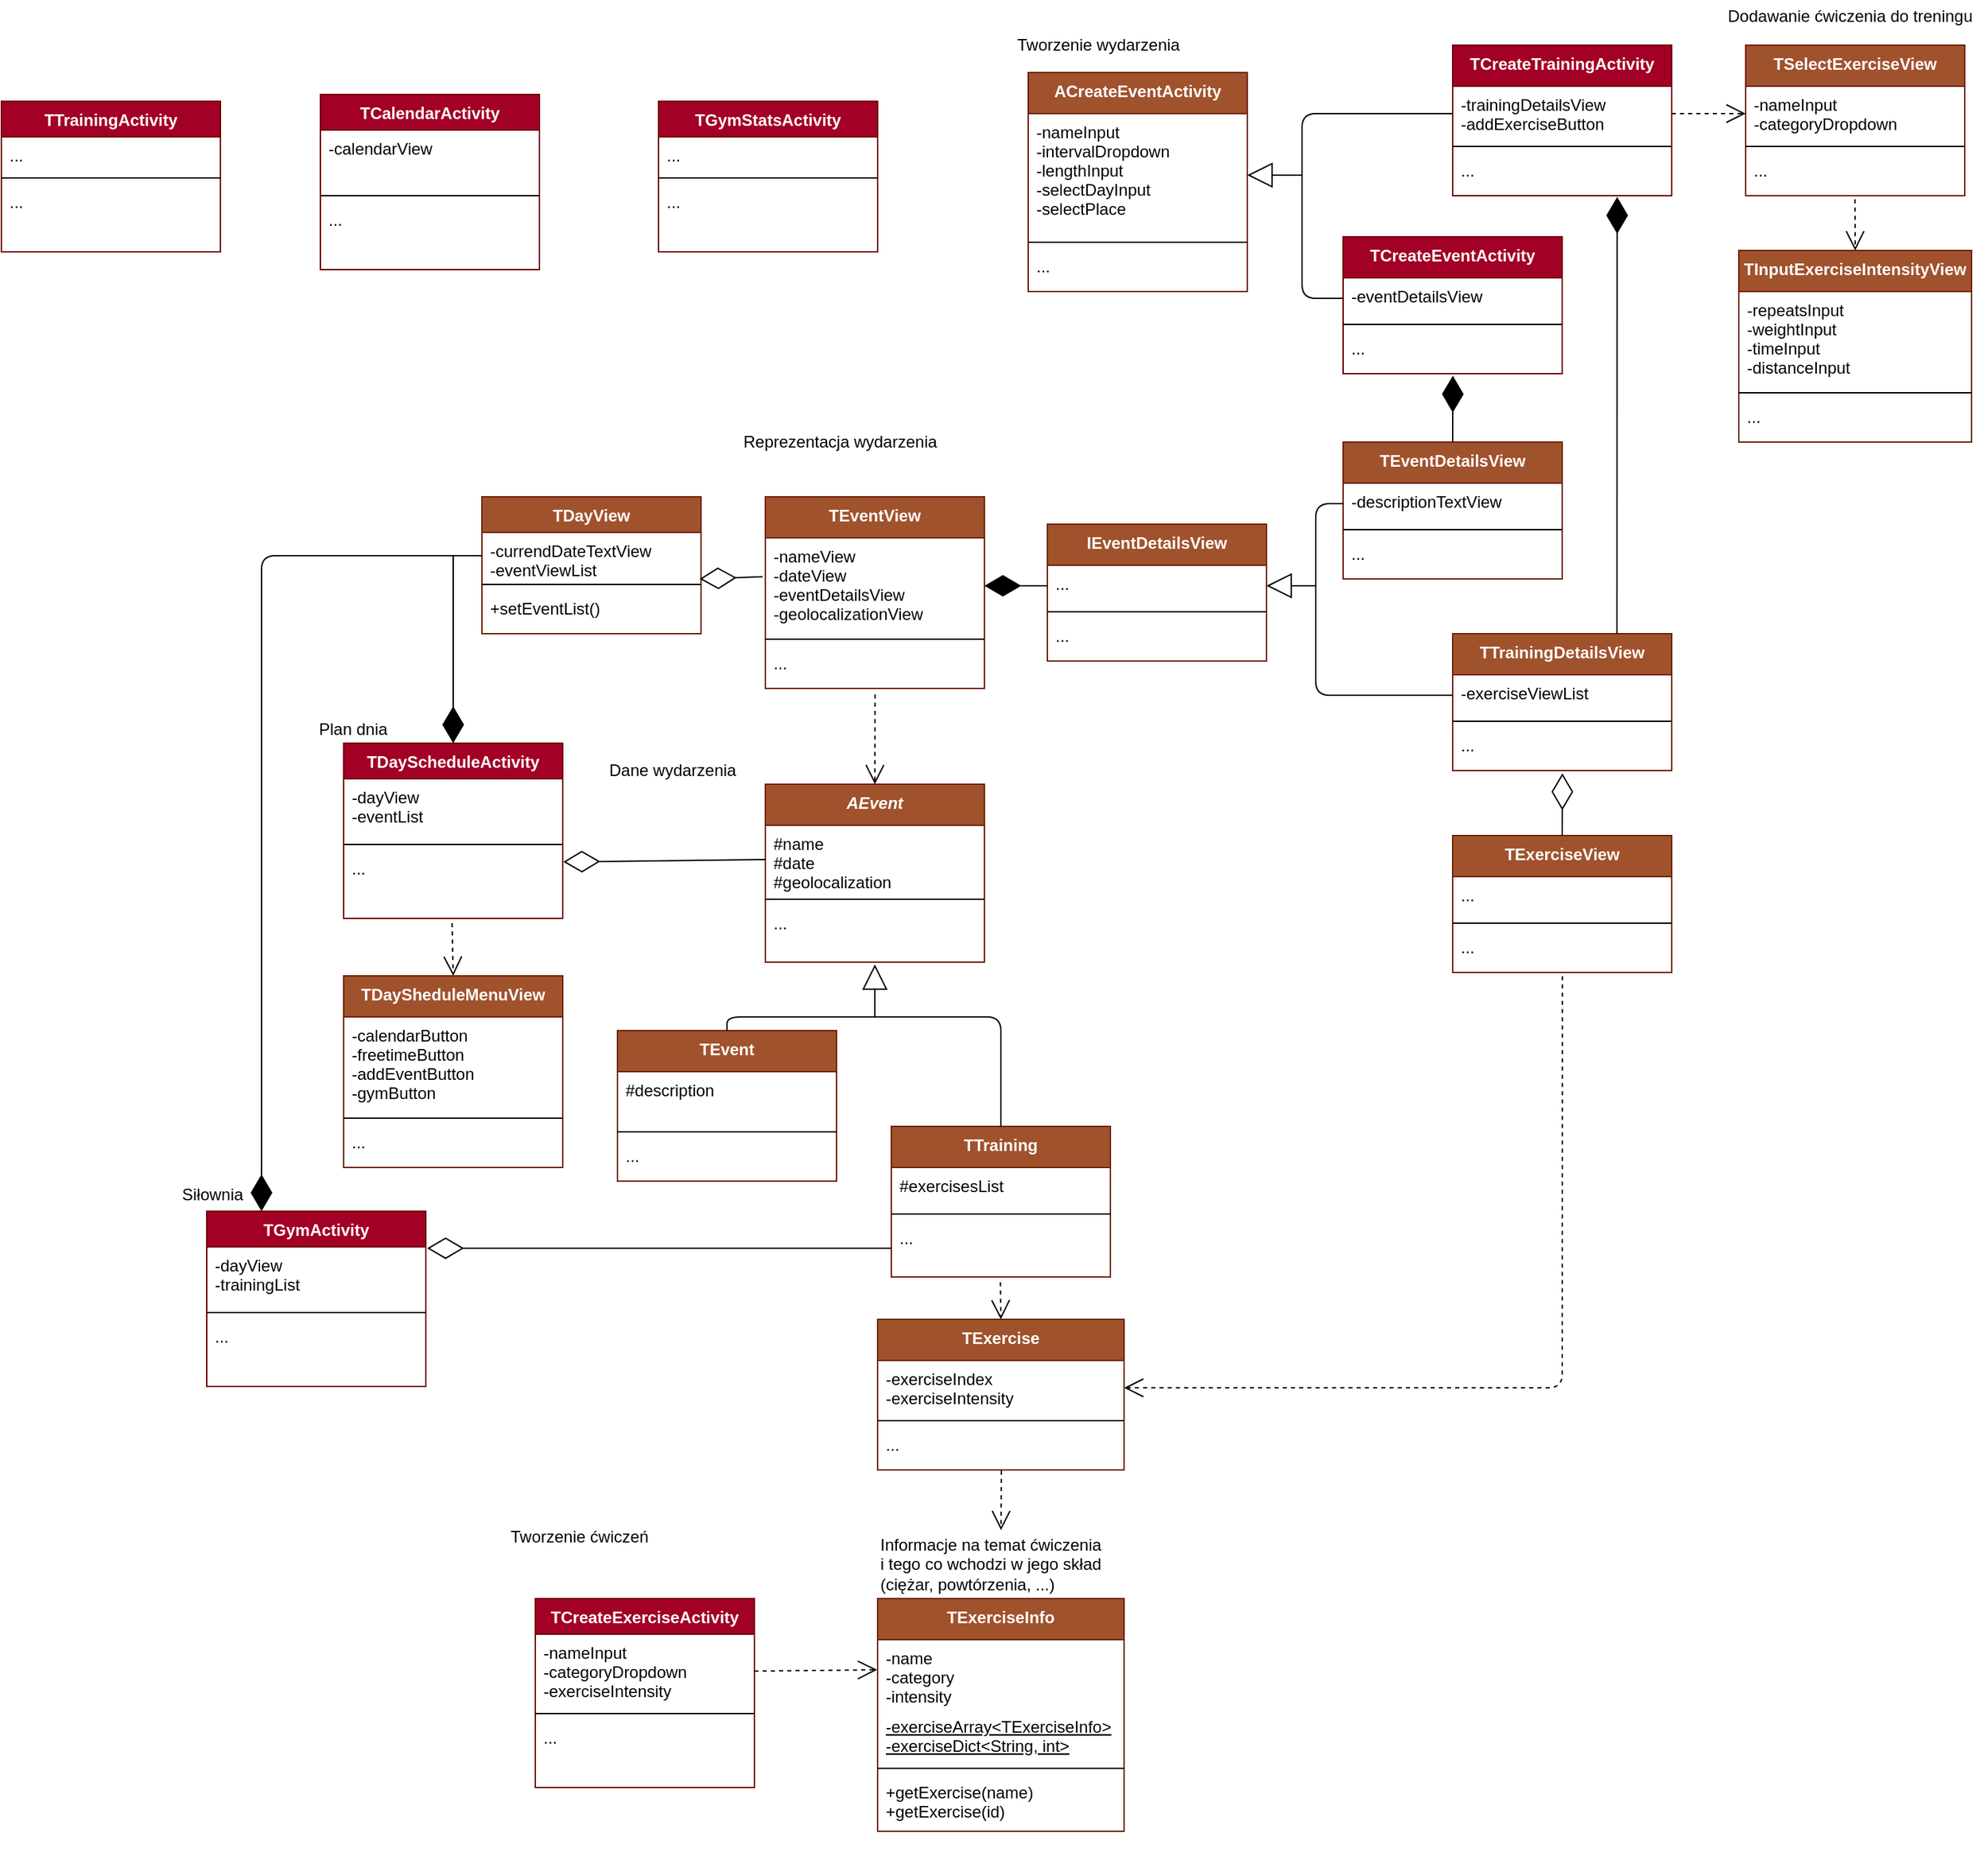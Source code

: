<mxfile version="14.1.9" type="device"><diagram id="LLpJ9ktsaeu91Qfl18VX" name="Diagram Klas"><mxGraphModel dx="2497" dy="1616" grid="1" gridSize="10" guides="1" tooltips="1" connect="1" arrows="1" fold="1" page="1" pageScale="1" pageWidth="827" pageHeight="1169" math="0" shadow="0"><root><mxCell id="0"/><mxCell id="1" parent="0"/><mxCell id="FPjlKvTyWds1_Dnwkd7N-1" value="" style="rounded=0;whiteSpace=wrap;html=1;strokeColor=none;" vertex="1" parent="1"><mxGeometry x="1260" y="1470" width="480" height="245" as="geometry"/></mxCell><mxCell id="FPjlKvTyWds1_Dnwkd7N-2" value="" style="rounded=0;whiteSpace=wrap;html=1;strokeColor=none;" vertex="1" parent="1"><mxGeometry x="1120" y="880" width="190" height="330" as="geometry"/></mxCell><mxCell id="FPjlKvTyWds1_Dnwkd7N-3" value="" style="rounded=0;whiteSpace=wrap;html=1;strokeColor=none;" vertex="1" parent="1"><mxGeometry x="1020" y="1220" width="200" height="160" as="geometry"/></mxCell><mxCell id="FPjlKvTyWds1_Dnwkd7N-4" value="" style="rounded=0;whiteSpace=wrap;html=1;strokeColor=none;" vertex="1" parent="1"><mxGeometry x="1630" y="380" width="490" height="270" as="geometry"/></mxCell><mxCell id="FPjlKvTyWds1_Dnwkd7N-5" value="" style="rounded=0;whiteSpace=wrap;html=1;strokeColor=none;" vertex="1" parent="1"><mxGeometry x="2150" y="357.5" width="190" height="332.5" as="geometry"/></mxCell><mxCell id="FPjlKvTyWds1_Dnwkd7N-6" value="" style="rounded=0;whiteSpace=wrap;html=1;strokeColor=none;" vertex="1" parent="1"><mxGeometry x="1430" y="670" width="690" height="220" as="geometry"/></mxCell><mxCell id="FPjlKvTyWds1_Dnwkd7N-7" value="" style="rounded=0;whiteSpace=wrap;html=1;strokeColor=none;" vertex="1" parent="1"><mxGeometry x="1770" y="890" width="350" height="190" as="geometry"/></mxCell><mxCell id="FPjlKvTyWds1_Dnwkd7N-8" value="" style="rounded=0;whiteSpace=wrap;html=1;strokeColor=none;" vertex="1" parent="1"><mxGeometry x="1330" y="910" width="420" height="530" as="geometry"/></mxCell><mxCell id="FPjlKvTyWds1_Dnwkd7N-9" value="TGymStatsActivity" style="swimlane;fontStyle=1;align=center;verticalAlign=top;childLayout=stackLayout;horizontal=1;startSize=26;horizontalStack=0;resizeParent=1;resizeParentMax=0;resizeLast=0;collapsible=1;marginBottom=0;fillColor=#a20025;strokeColor=#6F0000;fontColor=#ffffff;" vertex="1" parent="1"><mxGeometry x="1370" y="431" width="160" height="110" as="geometry"/></mxCell><mxCell id="FPjlKvTyWds1_Dnwkd7N-10" value="..." style="text;strokeColor=none;fillColor=none;align=left;verticalAlign=top;spacingLeft=4;spacingRight=4;overflow=hidden;rotatable=0;points=[[0,0.5],[1,0.5]];portConstraint=eastwest;" vertex="1" parent="FPjlKvTyWds1_Dnwkd7N-9"><mxGeometry y="26" width="160" height="26" as="geometry"/></mxCell><mxCell id="FPjlKvTyWds1_Dnwkd7N-11" value="" style="line;strokeWidth=1;fillColor=none;align=left;verticalAlign=middle;spacingTop=-1;spacingLeft=3;spacingRight=3;rotatable=0;labelPosition=right;points=[];portConstraint=eastwest;" vertex="1" parent="FPjlKvTyWds1_Dnwkd7N-9"><mxGeometry y="52" width="160" height="8" as="geometry"/></mxCell><mxCell id="FPjlKvTyWds1_Dnwkd7N-12" value="..." style="text;strokeColor=none;fillColor=none;align=left;verticalAlign=top;spacingLeft=4;spacingRight=4;overflow=hidden;rotatable=0;points=[[0,0.5],[1,0.5]];portConstraint=eastwest;" vertex="1" parent="FPjlKvTyWds1_Dnwkd7N-9"><mxGeometry y="60" width="160" height="50" as="geometry"/></mxCell><mxCell id="FPjlKvTyWds1_Dnwkd7N-13" value="TCreateExerciseActivity" style="swimlane;fontStyle=1;align=center;verticalAlign=top;childLayout=stackLayout;horizontal=1;startSize=26;horizontalStack=0;resizeParent=1;resizeParentMax=0;resizeLast=0;collapsible=1;marginBottom=0;fillColor=#a20025;strokeColor=#6F0000;fontColor=#ffffff;" vertex="1" parent="1"><mxGeometry x="1280" y="1525" width="160" height="138" as="geometry"/></mxCell><mxCell id="FPjlKvTyWds1_Dnwkd7N-14" value="-nameInput&#10;-categoryDropdown&#10;-exerciseIntensity" style="text;strokeColor=none;fillColor=none;align=left;verticalAlign=top;spacingLeft=4;spacingRight=4;overflow=hidden;rotatable=0;points=[[0,0.5],[1,0.5]];portConstraint=eastwest;" vertex="1" parent="FPjlKvTyWds1_Dnwkd7N-13"><mxGeometry y="26" width="160" height="54" as="geometry"/></mxCell><mxCell id="FPjlKvTyWds1_Dnwkd7N-15" value="" style="line;strokeWidth=1;fillColor=none;align=left;verticalAlign=middle;spacingTop=-1;spacingLeft=3;spacingRight=3;rotatable=0;labelPosition=right;points=[];portConstraint=eastwest;" vertex="1" parent="FPjlKvTyWds1_Dnwkd7N-13"><mxGeometry y="80" width="160" height="8" as="geometry"/></mxCell><mxCell id="FPjlKvTyWds1_Dnwkd7N-16" value="..." style="text;strokeColor=none;fillColor=none;align=left;verticalAlign=top;spacingLeft=4;spacingRight=4;overflow=hidden;rotatable=0;points=[[0,0.5],[1,0.5]];portConstraint=eastwest;" vertex="1" parent="FPjlKvTyWds1_Dnwkd7N-13"><mxGeometry y="88" width="160" height="50" as="geometry"/></mxCell><mxCell id="FPjlKvTyWds1_Dnwkd7N-17" value="TCreateEventActivity" style="swimlane;fontStyle=1;align=center;verticalAlign=top;childLayout=stackLayout;horizontal=1;startSize=30;horizontalStack=0;resizeParent=1;resizeParentMax=0;resizeLast=0;collapsible=1;marginBottom=0;fillColor=#a20025;strokeColor=#6F0000;fontColor=#ffffff;" vertex="1" parent="1"><mxGeometry x="1870" y="530" width="160" height="100" as="geometry"/></mxCell><mxCell id="FPjlKvTyWds1_Dnwkd7N-18" value="-eventDetailsView" style="text;strokeColor=none;fillColor=none;align=left;verticalAlign=top;spacingLeft=4;spacingRight=4;overflow=hidden;rotatable=0;points=[[0,0.5],[1,0.5]];portConstraint=eastwest;" vertex="1" parent="FPjlKvTyWds1_Dnwkd7N-17"><mxGeometry y="30" width="160" height="30" as="geometry"/></mxCell><mxCell id="FPjlKvTyWds1_Dnwkd7N-19" value="" style="line;strokeWidth=1;fillColor=none;align=left;verticalAlign=middle;spacingTop=-1;spacingLeft=3;spacingRight=3;rotatable=0;labelPosition=right;points=[];portConstraint=eastwest;" vertex="1" parent="FPjlKvTyWds1_Dnwkd7N-17"><mxGeometry y="60" width="160" height="8" as="geometry"/></mxCell><mxCell id="FPjlKvTyWds1_Dnwkd7N-20" value="..." style="text;strokeColor=none;fillColor=none;align=left;verticalAlign=top;spacingLeft=4;spacingRight=4;overflow=hidden;rotatable=0;points=[[0,0.5],[1,0.5]];portConstraint=eastwest;" vertex="1" parent="FPjlKvTyWds1_Dnwkd7N-17"><mxGeometry y="68" width="160" height="32" as="geometry"/></mxCell><mxCell id="FPjlKvTyWds1_Dnwkd7N-21" value="TSelectExerciseView" style="swimlane;fontStyle=1;align=center;verticalAlign=top;childLayout=stackLayout;horizontal=1;startSize=30;horizontalStack=0;resizeParent=1;resizeParentMax=0;resizeLast=0;collapsible=1;marginBottom=0;fillColor=#a0522d;strokeColor=#6D1F00;fontColor=#ffffff;" vertex="1" parent="1"><mxGeometry x="2164" y="390" width="160" height="110" as="geometry"/></mxCell><mxCell id="FPjlKvTyWds1_Dnwkd7N-22" value="-nameInput&#10;-categoryDropdown" style="text;strokeColor=none;fillColor=none;align=left;verticalAlign=top;spacingLeft=4;spacingRight=4;overflow=hidden;rotatable=0;points=[[0,0.5],[1,0.5]];portConstraint=eastwest;" vertex="1" parent="FPjlKvTyWds1_Dnwkd7N-21"><mxGeometry y="30" width="160" height="40" as="geometry"/></mxCell><mxCell id="FPjlKvTyWds1_Dnwkd7N-23" value="" style="line;strokeWidth=1;fillColor=none;align=left;verticalAlign=middle;spacingTop=-1;spacingLeft=3;spacingRight=3;rotatable=0;labelPosition=right;points=[];portConstraint=eastwest;" vertex="1" parent="FPjlKvTyWds1_Dnwkd7N-21"><mxGeometry y="70" width="160" height="8" as="geometry"/></mxCell><mxCell id="FPjlKvTyWds1_Dnwkd7N-24" value="..." style="text;strokeColor=none;fillColor=none;align=left;verticalAlign=top;spacingLeft=4;spacingRight=4;overflow=hidden;rotatable=0;points=[[0,0.5],[1,0.5]];portConstraint=eastwest;" vertex="1" parent="FPjlKvTyWds1_Dnwkd7N-21"><mxGeometry y="78" width="160" height="32" as="geometry"/></mxCell><mxCell id="FPjlKvTyWds1_Dnwkd7N-25" value="TInputExerciseIntensityView" style="swimlane;fontStyle=1;align=center;verticalAlign=top;childLayout=stackLayout;horizontal=1;startSize=30;horizontalStack=0;resizeParent=1;resizeParentMax=0;resizeLast=0;collapsible=1;marginBottom=0;fillColor=#a0522d;strokeColor=#6D1F00;fontColor=#ffffff;" vertex="1" parent="1"><mxGeometry x="2159" y="540" width="170" height="140" as="geometry"/></mxCell><mxCell id="FPjlKvTyWds1_Dnwkd7N-26" value="-repeatsInput&#10;-weightInput&#10;-timeInput&#10;-distanceInput" style="text;strokeColor=none;fillColor=none;align=left;verticalAlign=top;spacingLeft=4;spacingRight=4;overflow=hidden;rotatable=0;points=[[0,0.5],[1,0.5]];portConstraint=eastwest;" vertex="1" parent="FPjlKvTyWds1_Dnwkd7N-25"><mxGeometry y="30" width="170" height="70" as="geometry"/></mxCell><mxCell id="FPjlKvTyWds1_Dnwkd7N-27" value="" style="line;strokeWidth=1;fillColor=none;align=left;verticalAlign=middle;spacingTop=-1;spacingLeft=3;spacingRight=3;rotatable=0;labelPosition=right;points=[];portConstraint=eastwest;" vertex="1" parent="FPjlKvTyWds1_Dnwkd7N-25"><mxGeometry y="100" width="170" height="8" as="geometry"/></mxCell><mxCell id="FPjlKvTyWds1_Dnwkd7N-28" value="..." style="text;strokeColor=none;fillColor=none;align=left;verticalAlign=top;spacingLeft=4;spacingRight=4;overflow=hidden;rotatable=0;points=[[0,0.5],[1,0.5]];portConstraint=eastwest;" vertex="1" parent="FPjlKvTyWds1_Dnwkd7N-25"><mxGeometry y="108" width="170" height="32" as="geometry"/></mxCell><mxCell id="FPjlKvTyWds1_Dnwkd7N-29" value="" style="endArrow=open;endSize=12;dashed=1;html=1;fontColor=#FA9F16;exitX=0.499;exitY=1.083;exitDx=0;exitDy=0;entryX=0.5;entryY=0;entryDx=0;entryDy=0;exitPerimeter=0;" edge="1" parent="1" source="FPjlKvTyWds1_Dnwkd7N-24" target="FPjlKvTyWds1_Dnwkd7N-25"><mxGeometry x="0.333" y="-50" width="160" relative="1" as="geometry"><mxPoint x="2518" y="525" as="sourcePoint"/><mxPoint x="2578" y="525" as="targetPoint"/><mxPoint as="offset"/></mxGeometry></mxCell><mxCell id="FPjlKvTyWds1_Dnwkd7N-30" value="AEvent" style="swimlane;fontStyle=3;align=center;verticalAlign=top;childLayout=stackLayout;horizontal=1;startSize=30;horizontalStack=0;resizeParent=1;resizeParentMax=0;resizeLast=0;collapsible=1;marginBottom=0;fillColor=#a0522d;strokeColor=#6D1F00;fontColor=#ffffff;" vertex="1" parent="1"><mxGeometry x="1448" y="930" width="160" height="130" as="geometry"/></mxCell><mxCell id="FPjlKvTyWds1_Dnwkd7N-31" value="#name&#10;#date&#10;#geolocalization" style="text;strokeColor=none;fillColor=none;align=left;verticalAlign=top;spacingLeft=4;spacingRight=4;overflow=hidden;rotatable=0;points=[[0,0.5],[1,0.5]];portConstraint=eastwest;" vertex="1" parent="FPjlKvTyWds1_Dnwkd7N-30"><mxGeometry y="30" width="160" height="50" as="geometry"/></mxCell><mxCell id="FPjlKvTyWds1_Dnwkd7N-32" value="" style="line;strokeWidth=1;fillColor=none;align=left;verticalAlign=middle;spacingTop=-1;spacingLeft=3;spacingRight=3;rotatable=0;labelPosition=right;points=[];portConstraint=eastwest;" vertex="1" parent="FPjlKvTyWds1_Dnwkd7N-30"><mxGeometry y="80" width="160" height="8" as="geometry"/></mxCell><mxCell id="FPjlKvTyWds1_Dnwkd7N-33" value="..." style="text;strokeColor=none;fillColor=none;align=left;verticalAlign=top;spacingLeft=4;spacingRight=4;overflow=hidden;rotatable=0;points=[[0,0.5],[1,0.5]];portConstraint=eastwest;" vertex="1" parent="FPjlKvTyWds1_Dnwkd7N-30"><mxGeometry y="88" width="160" height="42" as="geometry"/></mxCell><mxCell id="FPjlKvTyWds1_Dnwkd7N-34" value="TEvent" style="swimlane;fontStyle=1;align=center;verticalAlign=top;childLayout=stackLayout;horizontal=1;startSize=30;horizontalStack=0;resizeParent=1;resizeParentMax=0;resizeLast=0;collapsible=1;marginBottom=0;fillColor=#a0522d;strokeColor=#6D1F00;fontColor=#ffffff;" vertex="1" parent="1"><mxGeometry x="1340" y="1110" width="160" height="110" as="geometry"/></mxCell><mxCell id="FPjlKvTyWds1_Dnwkd7N-35" value="#description" style="text;strokeColor=none;fillColor=none;align=left;verticalAlign=top;spacingLeft=4;spacingRight=4;overflow=hidden;rotatable=0;points=[[0,0.5],[1,0.5]];portConstraint=eastwest;" vertex="1" parent="FPjlKvTyWds1_Dnwkd7N-34"><mxGeometry y="30" width="160" height="40" as="geometry"/></mxCell><mxCell id="FPjlKvTyWds1_Dnwkd7N-36" value="" style="line;strokeWidth=1;fillColor=none;align=left;verticalAlign=middle;spacingTop=-1;spacingLeft=3;spacingRight=3;rotatable=0;labelPosition=right;points=[];portConstraint=eastwest;" vertex="1" parent="FPjlKvTyWds1_Dnwkd7N-34"><mxGeometry y="70" width="160" height="8" as="geometry"/></mxCell><mxCell id="FPjlKvTyWds1_Dnwkd7N-37" value="..." style="text;strokeColor=none;fillColor=none;align=left;verticalAlign=top;spacingLeft=4;spacingRight=4;overflow=hidden;rotatable=0;points=[[0,0.5],[1,0.5]];portConstraint=eastwest;" vertex="1" parent="FPjlKvTyWds1_Dnwkd7N-34"><mxGeometry y="78" width="160" height="32" as="geometry"/></mxCell><mxCell id="FPjlKvTyWds1_Dnwkd7N-38" value="TTraining" style="swimlane;fontStyle=1;align=center;verticalAlign=top;childLayout=stackLayout;horizontal=1;startSize=30;horizontalStack=0;resizeParent=1;resizeParentMax=0;resizeLast=0;collapsible=1;marginBottom=0;fillColor=#a0522d;strokeColor=#6D1F00;fontColor=#ffffff;" vertex="1" parent="1"><mxGeometry x="1540" y="1180" width="160" height="110" as="geometry"/></mxCell><mxCell id="FPjlKvTyWds1_Dnwkd7N-39" value="#exercisesList" style="text;strokeColor=none;fillColor=none;align=left;verticalAlign=top;spacingLeft=4;spacingRight=4;overflow=hidden;rotatable=0;points=[[0,0.5],[1,0.5]];portConstraint=eastwest;" vertex="1" parent="FPjlKvTyWds1_Dnwkd7N-38"><mxGeometry y="30" width="160" height="30" as="geometry"/></mxCell><mxCell id="FPjlKvTyWds1_Dnwkd7N-40" value="" style="line;strokeWidth=1;fillColor=none;align=left;verticalAlign=middle;spacingTop=-1;spacingLeft=3;spacingRight=3;rotatable=0;labelPosition=right;points=[];portConstraint=eastwest;" vertex="1" parent="FPjlKvTyWds1_Dnwkd7N-38"><mxGeometry y="60" width="160" height="8" as="geometry"/></mxCell><mxCell id="FPjlKvTyWds1_Dnwkd7N-41" value="..." style="text;strokeColor=none;fillColor=none;align=left;verticalAlign=top;spacingLeft=4;spacingRight=4;overflow=hidden;rotatable=0;points=[[0,0.5],[1,0.5]];portConstraint=eastwest;" vertex="1" parent="FPjlKvTyWds1_Dnwkd7N-38"><mxGeometry y="68" width="160" height="42" as="geometry"/></mxCell><mxCell id="FPjlKvTyWds1_Dnwkd7N-42" value="TEventView" style="swimlane;fontStyle=1;align=center;verticalAlign=top;childLayout=stackLayout;horizontal=1;startSize=30;horizontalStack=0;resizeParent=1;resizeParentMax=0;resizeLast=0;collapsible=1;marginBottom=0;fillColor=#a0522d;strokeColor=#6D1F00;fontColor=#ffffff;" vertex="1" parent="1"><mxGeometry x="1448" y="720" width="160" height="140" as="geometry"/></mxCell><mxCell id="FPjlKvTyWds1_Dnwkd7N-43" value="-nameView&#10;-dateView&#10;-eventDetailsView&#10;-geolocalizationView&#10;" style="text;strokeColor=none;fillColor=none;align=left;verticalAlign=top;spacingLeft=4;spacingRight=4;overflow=hidden;rotatable=0;points=[[0,0.5],[1,0.5]];portConstraint=eastwest;" vertex="1" parent="FPjlKvTyWds1_Dnwkd7N-42"><mxGeometry y="30" width="160" height="70" as="geometry"/></mxCell><mxCell id="FPjlKvTyWds1_Dnwkd7N-44" value="" style="line;strokeWidth=1;fillColor=none;align=left;verticalAlign=middle;spacingTop=-1;spacingLeft=3;spacingRight=3;rotatable=0;labelPosition=right;points=[];portConstraint=eastwest;" vertex="1" parent="FPjlKvTyWds1_Dnwkd7N-42"><mxGeometry y="100" width="160" height="8" as="geometry"/></mxCell><mxCell id="FPjlKvTyWds1_Dnwkd7N-45" value="..." style="text;strokeColor=none;fillColor=none;align=left;verticalAlign=top;spacingLeft=4;spacingRight=4;overflow=hidden;rotatable=0;points=[[0,0.5],[1,0.5]];portConstraint=eastwest;" vertex="1" parent="FPjlKvTyWds1_Dnwkd7N-42"><mxGeometry y="108" width="160" height="32" as="geometry"/></mxCell><mxCell id="FPjlKvTyWds1_Dnwkd7N-46" value="IEventDetailsView" style="swimlane;fontStyle=1;align=center;verticalAlign=top;childLayout=stackLayout;horizontal=1;startSize=30;horizontalStack=0;resizeParent=1;resizeParentMax=0;resizeLast=0;collapsible=1;marginBottom=0;fillColor=#a0522d;strokeColor=#6D1F00;fontColor=#ffffff;" vertex="1" parent="1"><mxGeometry x="1654" y="740" width="160" height="100" as="geometry"/></mxCell><mxCell id="FPjlKvTyWds1_Dnwkd7N-47" value="..." style="text;strokeColor=none;fillColor=none;align=left;verticalAlign=top;spacingLeft=4;spacingRight=4;overflow=hidden;rotatable=0;points=[[0,0.5],[1,0.5]];portConstraint=eastwest;" vertex="1" parent="FPjlKvTyWds1_Dnwkd7N-46"><mxGeometry y="30" width="160" height="30" as="geometry"/></mxCell><mxCell id="FPjlKvTyWds1_Dnwkd7N-48" value="" style="line;strokeWidth=1;fillColor=none;align=left;verticalAlign=middle;spacingTop=-1;spacingLeft=3;spacingRight=3;rotatable=0;labelPosition=right;points=[];portConstraint=eastwest;" vertex="1" parent="FPjlKvTyWds1_Dnwkd7N-46"><mxGeometry y="60" width="160" height="8" as="geometry"/></mxCell><mxCell id="FPjlKvTyWds1_Dnwkd7N-49" value="..." style="text;strokeColor=none;fillColor=none;align=left;verticalAlign=top;spacingLeft=4;spacingRight=4;overflow=hidden;rotatable=0;points=[[0,0.5],[1,0.5]];portConstraint=eastwest;" vertex="1" parent="FPjlKvTyWds1_Dnwkd7N-46"><mxGeometry y="68" width="160" height="32" as="geometry"/></mxCell><mxCell id="FPjlKvTyWds1_Dnwkd7N-50" value="TEventDetailsView" style="swimlane;fontStyle=1;align=center;verticalAlign=top;childLayout=stackLayout;horizontal=1;startSize=30;horizontalStack=0;resizeParent=1;resizeParentMax=0;resizeLast=0;collapsible=1;marginBottom=0;fillColor=#a0522d;strokeColor=#6D1F00;fontColor=#ffffff;" vertex="1" parent="1"><mxGeometry x="1870" y="680" width="160" height="100" as="geometry"/></mxCell><mxCell id="FPjlKvTyWds1_Dnwkd7N-51" value="-descriptionTextView" style="text;strokeColor=none;fillColor=none;align=left;verticalAlign=top;spacingLeft=4;spacingRight=4;overflow=hidden;rotatable=0;points=[[0,0.5],[1,0.5]];portConstraint=eastwest;" vertex="1" parent="FPjlKvTyWds1_Dnwkd7N-50"><mxGeometry y="30" width="160" height="30" as="geometry"/></mxCell><mxCell id="FPjlKvTyWds1_Dnwkd7N-52" value="" style="line;strokeWidth=1;fillColor=none;align=left;verticalAlign=middle;spacingTop=-1;spacingLeft=3;spacingRight=3;rotatable=0;labelPosition=right;points=[];portConstraint=eastwest;" vertex="1" parent="FPjlKvTyWds1_Dnwkd7N-50"><mxGeometry y="60" width="160" height="8" as="geometry"/></mxCell><mxCell id="FPjlKvTyWds1_Dnwkd7N-53" value="..." style="text;strokeColor=none;fillColor=none;align=left;verticalAlign=top;spacingLeft=4;spacingRight=4;overflow=hidden;rotatable=0;points=[[0,0.5],[1,0.5]];portConstraint=eastwest;" vertex="1" parent="FPjlKvTyWds1_Dnwkd7N-50"><mxGeometry y="68" width="160" height="32" as="geometry"/></mxCell><mxCell id="FPjlKvTyWds1_Dnwkd7N-54" value="TTrainingDetailsView" style="swimlane;fontStyle=1;align=center;verticalAlign=top;childLayout=stackLayout;horizontal=1;startSize=30;horizontalStack=0;resizeParent=1;resizeParentMax=0;resizeLast=0;collapsible=1;marginBottom=0;fillColor=#a0522d;strokeColor=#6D1F00;fontColor=#ffffff;" vertex="1" parent="1"><mxGeometry x="1950" y="820" width="160" height="100" as="geometry"/></mxCell><mxCell id="FPjlKvTyWds1_Dnwkd7N-55" value="-exerciseViewList" style="text;strokeColor=none;fillColor=none;align=left;verticalAlign=top;spacingLeft=4;spacingRight=4;overflow=hidden;rotatable=0;points=[[0,0.5],[1,0.5]];portConstraint=eastwest;" vertex="1" parent="FPjlKvTyWds1_Dnwkd7N-54"><mxGeometry y="30" width="160" height="30" as="geometry"/></mxCell><mxCell id="FPjlKvTyWds1_Dnwkd7N-56" value="" style="line;strokeWidth=1;fillColor=none;align=left;verticalAlign=middle;spacingTop=-1;spacingLeft=3;spacingRight=3;rotatable=0;labelPosition=right;points=[];portConstraint=eastwest;" vertex="1" parent="FPjlKvTyWds1_Dnwkd7N-54"><mxGeometry y="60" width="160" height="8" as="geometry"/></mxCell><mxCell id="FPjlKvTyWds1_Dnwkd7N-57" value="..." style="text;strokeColor=none;fillColor=none;align=left;verticalAlign=top;spacingLeft=4;spacingRight=4;overflow=hidden;rotatable=0;points=[[0,0.5],[1,0.5]];portConstraint=eastwest;" vertex="1" parent="FPjlKvTyWds1_Dnwkd7N-54"><mxGeometry y="68" width="160" height="32" as="geometry"/></mxCell><mxCell id="FPjlKvTyWds1_Dnwkd7N-58" value="" style="endArrow=block;endSize=16;endFill=0;html=1;entryX=1;entryY=0.5;entryDx=0;entryDy=0;" edge="1" parent="1" target="FPjlKvTyWds1_Dnwkd7N-47"><mxGeometry width="160" relative="1" as="geometry"><mxPoint x="1850" y="785" as="sourcePoint"/><mxPoint x="1768.72" y="854.416" as="targetPoint"/></mxGeometry></mxCell><mxCell id="FPjlKvTyWds1_Dnwkd7N-59" value="" style="endArrow=diamondThin;endFill=1;endSize=24;html=1;exitX=0;exitY=0.5;exitDx=0;exitDy=0;entryX=1;entryY=0.5;entryDx=0;entryDy=0;" edge="1" parent="1" source="FPjlKvTyWds1_Dnwkd7N-47" target="FPjlKvTyWds1_Dnwkd7N-43"><mxGeometry width="160" relative="1" as="geometry"><mxPoint x="1606" y="790" as="sourcePoint"/><mxPoint x="1766" y="790" as="targetPoint"/></mxGeometry></mxCell><mxCell id="FPjlKvTyWds1_Dnwkd7N-60" value="" style="endArrow=block;endSize=16;endFill=0;html=1;entryX=0.5;entryY=1.038;entryDx=0;entryDy=0;entryPerimeter=0;" edge="1" parent="1" target="FPjlKvTyWds1_Dnwkd7N-33"><mxGeometry width="160" relative="1" as="geometry"><mxPoint x="1528" y="1100" as="sourcePoint"/><mxPoint x="1456.32" y="1095.002" as="targetPoint"/></mxGeometry></mxCell><mxCell id="FPjlKvTyWds1_Dnwkd7N-61" value="" style="endArrow=none;html=1;exitX=0.5;exitY=0;exitDx=0;exitDy=0;entryX=0.5;entryY=0;entryDx=0;entryDy=0;" edge="1" parent="1" source="FPjlKvTyWds1_Dnwkd7N-34" target="FPjlKvTyWds1_Dnwkd7N-38"><mxGeometry width="50" height="50" relative="1" as="geometry"><mxPoint x="1420" y="1130" as="sourcePoint"/><mxPoint x="1620" y="1130" as="targetPoint"/><Array as="points"><mxPoint x="1420" y="1100"/><mxPoint x="1520" y="1100"/><mxPoint x="1620" y="1100"/></Array></mxGeometry></mxCell><mxCell id="FPjlKvTyWds1_Dnwkd7N-62" value="TExercise" style="swimlane;fontStyle=1;align=center;verticalAlign=top;childLayout=stackLayout;horizontal=1;startSize=30;horizontalStack=0;resizeParent=1;resizeParentMax=0;resizeLast=0;collapsible=1;marginBottom=0;fillColor=#a0522d;strokeColor=#6D1F00;fontColor=#ffffff;" vertex="1" parent="1"><mxGeometry x="1530" y="1321" width="180" height="110" as="geometry"/></mxCell><mxCell id="FPjlKvTyWds1_Dnwkd7N-63" value="-exerciseIndex&#10;-exerciseIntensity" style="text;strokeColor=none;fillColor=none;align=left;verticalAlign=top;spacingLeft=4;spacingRight=4;overflow=hidden;rotatable=0;points=[[0,0.5],[1,0.5]];portConstraint=eastwest;fontStyle=0" vertex="1" parent="FPjlKvTyWds1_Dnwkd7N-62"><mxGeometry y="30" width="180" height="40" as="geometry"/></mxCell><mxCell id="FPjlKvTyWds1_Dnwkd7N-64" value="" style="line;strokeWidth=1;fillColor=none;align=left;verticalAlign=middle;spacingTop=-1;spacingLeft=3;spacingRight=3;rotatable=0;labelPosition=right;points=[];portConstraint=eastwest;" vertex="1" parent="FPjlKvTyWds1_Dnwkd7N-62"><mxGeometry y="70" width="180" height="8" as="geometry"/></mxCell><mxCell id="FPjlKvTyWds1_Dnwkd7N-65" value="..." style="text;strokeColor=none;fillColor=none;align=left;verticalAlign=top;spacingLeft=4;spacingRight=4;overflow=hidden;rotatable=0;points=[[0,0.5],[1,0.5]];portConstraint=eastwest;" vertex="1" parent="FPjlKvTyWds1_Dnwkd7N-62"><mxGeometry y="78" width="180" height="32" as="geometry"/></mxCell><mxCell id="FPjlKvTyWds1_Dnwkd7N-66" value="" style="endArrow=open;endSize=12;dashed=1;html=1;fontColor=#FA9F16;exitX=0.498;exitY=1.091;exitDx=0;exitDy=0;entryX=0.5;entryY=0;entryDx=0;entryDy=0;exitPerimeter=0;" edge="1" parent="1" source="FPjlKvTyWds1_Dnwkd7N-41" target="FPjlKvTyWds1_Dnwkd7N-62"><mxGeometry x="0.333" y="-50" width="160" relative="1" as="geometry"><mxPoint x="1750" y="691.12" as="sourcePoint"/><mxPoint x="1810" y="691.12" as="targetPoint"/><mxPoint as="offset"/></mxGeometry></mxCell><mxCell id="FPjlKvTyWds1_Dnwkd7N-67" value="TExerciseView" style="swimlane;fontStyle=1;align=center;verticalAlign=top;childLayout=stackLayout;horizontal=1;startSize=30;horizontalStack=0;resizeParent=1;resizeParentMax=0;resizeLast=0;collapsible=1;marginBottom=0;fillColor=#a0522d;strokeColor=#6D1F00;fontColor=#ffffff;" vertex="1" parent="1"><mxGeometry x="1950" y="967.5" width="160" height="100" as="geometry"/></mxCell><mxCell id="FPjlKvTyWds1_Dnwkd7N-68" value="..." style="text;strokeColor=none;fillColor=none;align=left;verticalAlign=top;spacingLeft=4;spacingRight=4;overflow=hidden;rotatable=0;points=[[0,0.5],[1,0.5]];portConstraint=eastwest;" vertex="1" parent="FPjlKvTyWds1_Dnwkd7N-67"><mxGeometry y="30" width="160" height="30" as="geometry"/></mxCell><mxCell id="FPjlKvTyWds1_Dnwkd7N-69" value="" style="line;strokeWidth=1;fillColor=none;align=left;verticalAlign=middle;spacingTop=-1;spacingLeft=3;spacingRight=3;rotatable=0;labelPosition=right;points=[];portConstraint=eastwest;" vertex="1" parent="FPjlKvTyWds1_Dnwkd7N-67"><mxGeometry y="60" width="160" height="8" as="geometry"/></mxCell><mxCell id="FPjlKvTyWds1_Dnwkd7N-70" value="..." style="text;strokeColor=none;fillColor=none;align=left;verticalAlign=top;spacingLeft=4;spacingRight=4;overflow=hidden;rotatable=0;points=[[0,0.5],[1,0.5]];portConstraint=eastwest;" vertex="1" parent="FPjlKvTyWds1_Dnwkd7N-67"><mxGeometry y="68" width="160" height="32" as="geometry"/></mxCell><mxCell id="FPjlKvTyWds1_Dnwkd7N-71" value="" style="endArrow=diamondThin;endFill=0;endSize=24;html=1;exitX=0.5;exitY=0;exitDx=0;exitDy=0;entryX=0.501;entryY=1.064;entryDx=0;entryDy=0;entryPerimeter=0;" edge="1" parent="1" source="FPjlKvTyWds1_Dnwkd7N-67" target="FPjlKvTyWds1_Dnwkd7N-57"><mxGeometry width="160" relative="1" as="geometry"><mxPoint x="1910" y="720" as="sourcePoint"/><mxPoint x="2070" y="720" as="targetPoint"/></mxGeometry></mxCell><mxCell id="FPjlKvTyWds1_Dnwkd7N-72" value="Dane wydarzenia" style="text;html=1;align=left;verticalAlign=middle;resizable=0;points=[];autosize=1;" vertex="1" parent="1"><mxGeometry x="1332" y="910" width="110" height="20" as="geometry"/></mxCell><mxCell id="FPjlKvTyWds1_Dnwkd7N-73" value="Reprezentacja wydarzenia" style="text;html=1;align=left;verticalAlign=middle;resizable=0;points=[];autosize=1;" vertex="1" parent="1"><mxGeometry x="1430" y="670" width="160" height="20" as="geometry"/></mxCell><mxCell id="FPjlKvTyWds1_Dnwkd7N-74" value="" style="endArrow=open;endSize=12;dashed=1;html=1;fontColor=#FA9F16;exitX=0.501;exitY=1.138;exitDx=0;exitDy=0;entryX=0.5;entryY=0;entryDx=0;entryDy=0;exitPerimeter=0;" edge="1" parent="1" source="FPjlKvTyWds1_Dnwkd7N-45" target="FPjlKvTyWds1_Dnwkd7N-30"><mxGeometry x="0.333" y="-50" width="160" relative="1" as="geometry"><mxPoint x="2170" y="1130" as="sourcePoint"/><mxPoint x="2230" y="1130" as="targetPoint"/><mxPoint as="offset"/></mxGeometry></mxCell><mxCell id="FPjlKvTyWds1_Dnwkd7N-75" value="Dodawanie ćwiczenia do treningu" style="text;html=1;align=left;verticalAlign=bottom;resizable=0;points=[];autosize=1;" vertex="1" parent="1"><mxGeometry x="2149" y="357.5" width="190" height="20" as="geometry"/></mxCell><mxCell id="FPjlKvTyWds1_Dnwkd7N-76" value="TDayScheduleActivity" style="swimlane;fontStyle=1;align=center;verticalAlign=top;childLayout=stackLayout;horizontal=1;startSize=26;horizontalStack=0;resizeParent=1;resizeParentMax=0;resizeLast=0;collapsible=1;marginBottom=0;fillColor=#a20025;strokeColor=#6F0000;fontColor=#ffffff;" vertex="1" parent="1"><mxGeometry x="1140" y="900" width="160" height="128" as="geometry"/></mxCell><mxCell id="FPjlKvTyWds1_Dnwkd7N-77" value="-dayView&#10;-eventList" style="text;align=left;verticalAlign=top;spacingLeft=4;spacingRight=4;overflow=hidden;rotatable=0;points=[[0,0.5],[1,0.5]];portConstraint=eastwest;" vertex="1" parent="FPjlKvTyWds1_Dnwkd7N-76"><mxGeometry y="26" width="160" height="44" as="geometry"/></mxCell><mxCell id="FPjlKvTyWds1_Dnwkd7N-78" value="" style="line;strokeWidth=1;align=left;verticalAlign=middle;spacingTop=-1;spacingLeft=3;spacingRight=3;rotatable=0;labelPosition=right;points=[];portConstraint=eastwest;" vertex="1" parent="FPjlKvTyWds1_Dnwkd7N-76"><mxGeometry y="70" width="160" height="8" as="geometry"/></mxCell><mxCell id="FPjlKvTyWds1_Dnwkd7N-79" value="..." style="text;align=left;verticalAlign=top;spacingLeft=4;spacingRight=4;overflow=hidden;rotatable=0;points=[[0,0.5],[1,0.5]];portConstraint=eastwest;" vertex="1" parent="FPjlKvTyWds1_Dnwkd7N-76"><mxGeometry y="78" width="160" height="50" as="geometry"/></mxCell><mxCell id="FPjlKvTyWds1_Dnwkd7N-80" value="TDayView" style="swimlane;fontStyle=1;align=center;verticalAlign=top;childLayout=stackLayout;horizontal=1;startSize=26;horizontalStack=0;resizeParent=1;resizeParentMax=0;resizeLast=0;collapsible=1;marginBottom=0;fillColor=#a0522d;strokeColor=#6D1F00;fontColor=#ffffff;" vertex="1" parent="1"><mxGeometry x="1241" y="720" width="160" height="100" as="geometry"/></mxCell><mxCell id="FPjlKvTyWds1_Dnwkd7N-81" value="-currendDateTextView&#10;-eventViewList" style="text;align=left;verticalAlign=top;spacingLeft=4;spacingRight=4;overflow=hidden;rotatable=0;points=[[0,0.5],[1,0.5]];portConstraint=eastwest;" vertex="1" parent="FPjlKvTyWds1_Dnwkd7N-80"><mxGeometry y="26" width="160" height="34" as="geometry"/></mxCell><mxCell id="FPjlKvTyWds1_Dnwkd7N-82" value="" style="line;strokeWidth=1;align=left;verticalAlign=middle;spacingTop=-1;spacingLeft=3;spacingRight=3;rotatable=0;labelPosition=right;points=[];portConstraint=eastwest;" vertex="1" parent="FPjlKvTyWds1_Dnwkd7N-80"><mxGeometry y="60" width="160" height="8" as="geometry"/></mxCell><mxCell id="FPjlKvTyWds1_Dnwkd7N-83" value="+setEventList()" style="text;align=left;verticalAlign=top;spacingLeft=4;spacingRight=4;overflow=hidden;rotatable=0;points=[[0,0.5],[1,0.5]];portConstraint=eastwest;" vertex="1" parent="FPjlKvTyWds1_Dnwkd7N-80"><mxGeometry y="68" width="160" height="32" as="geometry"/></mxCell><mxCell id="FPjlKvTyWds1_Dnwkd7N-84" value="TGymActivity" style="swimlane;fontStyle=1;align=center;verticalAlign=top;childLayout=stackLayout;horizontal=1;startSize=26;horizontalStack=0;resizeParent=1;resizeParentMax=0;resizeLast=0;collapsible=1;marginBottom=0;fillColor=#a20025;strokeColor=#6F0000;fontColor=#ffffff;" vertex="1" parent="1"><mxGeometry x="1040" y="1242" width="160" height="128" as="geometry"/></mxCell><mxCell id="FPjlKvTyWds1_Dnwkd7N-85" value="-dayView&#10;-trainingList" style="text;align=left;verticalAlign=top;spacingLeft=4;spacingRight=4;overflow=hidden;rotatable=0;points=[[0,0.5],[1,0.5]];portConstraint=eastwest;" vertex="1" parent="FPjlKvTyWds1_Dnwkd7N-84"><mxGeometry y="26" width="160" height="44" as="geometry"/></mxCell><mxCell id="FPjlKvTyWds1_Dnwkd7N-86" value="" style="line;strokeWidth=1;align=left;verticalAlign=middle;spacingTop=-1;spacingLeft=3;spacingRight=3;rotatable=0;labelPosition=right;points=[];portConstraint=eastwest;" vertex="1" parent="FPjlKvTyWds1_Dnwkd7N-84"><mxGeometry y="70" width="160" height="8" as="geometry"/></mxCell><mxCell id="FPjlKvTyWds1_Dnwkd7N-87" value="..." style="text;align=left;verticalAlign=top;spacingLeft=4;spacingRight=4;overflow=hidden;rotatable=0;points=[[0,0.5],[1,0.5]];portConstraint=eastwest;" vertex="1" parent="FPjlKvTyWds1_Dnwkd7N-84"><mxGeometry y="78" width="160" height="50" as="geometry"/></mxCell><mxCell id="FPjlKvTyWds1_Dnwkd7N-88" value="TDaySheduleMenuView" style="swimlane;fontStyle=1;align=center;verticalAlign=top;childLayout=stackLayout;horizontal=1;startSize=30;horizontalStack=0;resizeParent=1;resizeParentMax=0;resizeLast=0;collapsible=1;marginBottom=0;fillColor=#a0522d;strokeColor=#6D1F00;fontColor=#ffffff;" vertex="1" parent="1"><mxGeometry x="1140" y="1070" width="160" height="140" as="geometry"/></mxCell><mxCell id="FPjlKvTyWds1_Dnwkd7N-89" value="-calendarButton&#10;-freetimeButton&#10;-addEventButton&#10;-gymButton" style="text;align=left;verticalAlign=top;spacingLeft=4;spacingRight=4;overflow=hidden;rotatable=0;points=[[0,0.5],[1,0.5]];portConstraint=eastwest;" vertex="1" parent="FPjlKvTyWds1_Dnwkd7N-88"><mxGeometry y="30" width="160" height="70" as="geometry"/></mxCell><mxCell id="FPjlKvTyWds1_Dnwkd7N-90" value="" style="line;strokeWidth=1;align=left;verticalAlign=middle;spacingTop=-1;spacingLeft=3;spacingRight=3;rotatable=0;labelPosition=right;points=[];portConstraint=eastwest;" vertex="1" parent="FPjlKvTyWds1_Dnwkd7N-88"><mxGeometry y="100" width="160" height="8" as="geometry"/></mxCell><mxCell id="FPjlKvTyWds1_Dnwkd7N-91" value="..." style="text;align=left;verticalAlign=top;spacingLeft=4;spacingRight=4;overflow=hidden;rotatable=0;points=[[0,0.5],[1,0.5]];portConstraint=eastwest;" vertex="1" parent="FPjlKvTyWds1_Dnwkd7N-88"><mxGeometry y="108" width="160" height="32" as="geometry"/></mxCell><mxCell id="FPjlKvTyWds1_Dnwkd7N-92" value="TCalendarActivity" style="swimlane;fontStyle=1;align=center;verticalAlign=top;childLayout=stackLayout;horizontal=1;startSize=26;horizontalStack=0;resizeParent=1;resizeParentMax=0;resizeLast=0;collapsible=1;marginBottom=0;fillColor=#a20025;strokeColor=#6F0000;fontColor=#ffffff;" vertex="1" parent="1"><mxGeometry x="1123" y="426" width="160" height="128" as="geometry"/></mxCell><mxCell id="FPjlKvTyWds1_Dnwkd7N-93" value="-calendarView" style="text;align=left;verticalAlign=top;spacingLeft=4;spacingRight=4;overflow=hidden;rotatable=0;points=[[0,0.5],[1,0.5]];portConstraint=eastwest;" vertex="1" parent="FPjlKvTyWds1_Dnwkd7N-92"><mxGeometry y="26" width="160" height="44" as="geometry"/></mxCell><mxCell id="FPjlKvTyWds1_Dnwkd7N-94" value="" style="line;strokeWidth=1;align=left;verticalAlign=middle;spacingTop=-1;spacingLeft=3;spacingRight=3;rotatable=0;labelPosition=right;points=[];portConstraint=eastwest;" vertex="1" parent="FPjlKvTyWds1_Dnwkd7N-92"><mxGeometry y="70" width="160" height="8" as="geometry"/></mxCell><mxCell id="FPjlKvTyWds1_Dnwkd7N-95" value="..." style="text;align=left;verticalAlign=top;spacingLeft=4;spacingRight=4;overflow=hidden;rotatable=0;points=[[0,0.5],[1,0.5]];portConstraint=eastwest;" vertex="1" parent="FPjlKvTyWds1_Dnwkd7N-92"><mxGeometry y="78" width="160" height="50" as="geometry"/></mxCell><mxCell id="FPjlKvTyWds1_Dnwkd7N-96" value="ACreateEventActivity" style="swimlane;fontStyle=1;align=center;verticalAlign=top;childLayout=stackLayout;horizontal=1;startSize=30;horizontalStack=0;resizeParent=1;resizeParentMax=0;resizeLast=0;collapsible=1;marginBottom=0;fillColor=#a0522d;strokeColor=#6D1F00;fontColor=#ffffff;" vertex="1" parent="1"><mxGeometry x="1640" y="410" width="160" height="160" as="geometry"/></mxCell><mxCell id="FPjlKvTyWds1_Dnwkd7N-97" value="-nameInput&#10;-intervalDropdown&#10;-lengthInput&#10;-selectDayInput&#10;-selectPlace&#10;" style="text;strokeColor=none;fillColor=none;align=left;verticalAlign=top;spacingLeft=4;spacingRight=4;overflow=hidden;rotatable=0;points=[[0,0.5],[1,0.5]];portConstraint=eastwest;" vertex="1" parent="FPjlKvTyWds1_Dnwkd7N-96"><mxGeometry y="30" width="160" height="90" as="geometry"/></mxCell><mxCell id="FPjlKvTyWds1_Dnwkd7N-98" value="" style="line;strokeWidth=1;fillColor=none;align=left;verticalAlign=middle;spacingTop=-1;spacingLeft=3;spacingRight=3;rotatable=0;labelPosition=right;points=[];portConstraint=eastwest;" vertex="1" parent="FPjlKvTyWds1_Dnwkd7N-96"><mxGeometry y="120" width="160" height="8" as="geometry"/></mxCell><mxCell id="FPjlKvTyWds1_Dnwkd7N-99" value="..." style="text;strokeColor=none;fillColor=none;align=left;verticalAlign=top;spacingLeft=4;spacingRight=4;overflow=hidden;rotatable=0;points=[[0,0.5],[1,0.5]];portConstraint=eastwest;" vertex="1" parent="FPjlKvTyWds1_Dnwkd7N-96"><mxGeometry y="128" width="160" height="32" as="geometry"/></mxCell><mxCell id="FPjlKvTyWds1_Dnwkd7N-100" value="TCreateTrainingActivity" style="swimlane;fontStyle=1;align=center;verticalAlign=top;childLayout=stackLayout;horizontal=1;startSize=30;horizontalStack=0;resizeParent=1;resizeParentMax=0;resizeLast=0;collapsible=1;marginBottom=0;fillColor=#a20025;strokeColor=#6F0000;fontColor=#ffffff;" vertex="1" parent="1"><mxGeometry x="1950" y="390" width="160" height="110" as="geometry"/></mxCell><mxCell id="FPjlKvTyWds1_Dnwkd7N-101" value="-trainingDetailsView&#10;-addExerciseButton" style="text;strokeColor=none;fillColor=none;align=left;verticalAlign=top;spacingLeft=4;spacingRight=4;overflow=hidden;rotatable=0;points=[[0,0.5],[1,0.5]];portConstraint=eastwest;" vertex="1" parent="FPjlKvTyWds1_Dnwkd7N-100"><mxGeometry y="30" width="160" height="40" as="geometry"/></mxCell><mxCell id="FPjlKvTyWds1_Dnwkd7N-102" value="" style="line;strokeWidth=1;fillColor=none;align=left;verticalAlign=middle;spacingTop=-1;spacingLeft=3;spacingRight=3;rotatable=0;labelPosition=right;points=[];portConstraint=eastwest;" vertex="1" parent="FPjlKvTyWds1_Dnwkd7N-100"><mxGeometry y="70" width="160" height="8" as="geometry"/></mxCell><mxCell id="FPjlKvTyWds1_Dnwkd7N-103" value="..." style="text;strokeColor=none;fillColor=none;align=left;verticalAlign=top;spacingLeft=4;spacingRight=4;overflow=hidden;rotatable=0;points=[[0,0.5],[1,0.5]];portConstraint=eastwest;" vertex="1" parent="FPjlKvTyWds1_Dnwkd7N-100"><mxGeometry y="78" width="160" height="32" as="geometry"/></mxCell><mxCell id="FPjlKvTyWds1_Dnwkd7N-104" value="" style="endArrow=block;endSize=16;endFill=0;html=1;entryX=1;entryY=0.5;entryDx=0;entryDy=0;" edge="1" parent="1" target="FPjlKvTyWds1_Dnwkd7N-97"><mxGeometry width="160" relative="1" as="geometry"><mxPoint x="1840" y="485" as="sourcePoint"/><mxPoint x="1900" y="350" as="targetPoint"/></mxGeometry></mxCell><mxCell id="FPjlKvTyWds1_Dnwkd7N-105" value="" style="endArrow=none;html=1;entryX=0;entryY=0.5;entryDx=0;entryDy=0;exitX=0;exitY=0.5;exitDx=0;exitDy=0;" edge="1" parent="1" source="FPjlKvTyWds1_Dnwkd7N-55" target="FPjlKvTyWds1_Dnwkd7N-51"><mxGeometry width="50" height="50" relative="1" as="geometry"><mxPoint x="1880" y="940" as="sourcePoint"/><mxPoint x="1930" y="890" as="targetPoint"/><Array as="points"><mxPoint x="1850" y="865"/><mxPoint x="1850" y="790"/><mxPoint x="1850" y="725"/></Array></mxGeometry></mxCell><mxCell id="FPjlKvTyWds1_Dnwkd7N-106" value="" style="endArrow=none;html=1;exitX=0;exitY=0.5;exitDx=0;exitDy=0;entryX=0;entryY=0.5;entryDx=0;entryDy=0;" edge="1" parent="1" source="FPjlKvTyWds1_Dnwkd7N-18" target="FPjlKvTyWds1_Dnwkd7N-101"><mxGeometry width="50" height="50" relative="1" as="geometry"><mxPoint x="1830" y="730" as="sourcePoint"/><mxPoint x="1880" y="680" as="targetPoint"/><Array as="points"><mxPoint x="1840" y="575"/><mxPoint x="1840" y="480"/><mxPoint x="1840" y="440"/></Array></mxGeometry></mxCell><mxCell id="FPjlKvTyWds1_Dnwkd7N-107" value="" style="endArrow=diamondThin;endFill=1;endSize=24;html=1;exitX=0.5;exitY=0;exitDx=0;exitDy=0;entryX=0.501;entryY=1.046;entryDx=0;entryDy=0;entryPerimeter=0;" edge="1" parent="1" source="FPjlKvTyWds1_Dnwkd7N-50" target="FPjlKvTyWds1_Dnwkd7N-20"><mxGeometry width="160" relative="1" as="geometry"><mxPoint x="1650" y="795" as="sourcePoint"/><mxPoint x="1596" y="795" as="targetPoint"/></mxGeometry></mxCell><mxCell id="FPjlKvTyWds1_Dnwkd7N-108" value="" style="endArrow=diamondThin;endFill=1;endSize=24;html=1;exitX=0.75;exitY=0;exitDx=0;exitDy=0;entryX=0.751;entryY=1.028;entryDx=0;entryDy=0;entryPerimeter=0;" edge="1" parent="1" source="FPjlKvTyWds1_Dnwkd7N-54" target="FPjlKvTyWds1_Dnwkd7N-103"><mxGeometry width="160" relative="1" as="geometry"><mxPoint x="1960" y="690" as="sourcePoint"/><mxPoint x="1960.16" y="641.472" as="targetPoint"/></mxGeometry></mxCell><mxCell id="FPjlKvTyWds1_Dnwkd7N-109" value="" style="endArrow=open;endSize=12;dashed=1;html=1;fontColor=#FA9F16;exitX=1;exitY=0.5;exitDx=0;exitDy=0;entryX=0;entryY=0.5;entryDx=0;entryDy=0;" edge="1" parent="1" source="FPjlKvTyWds1_Dnwkd7N-101" target="FPjlKvTyWds1_Dnwkd7N-22"><mxGeometry x="0.333" y="-50" width="160" relative="1" as="geometry"><mxPoint x="2293.84" y="512.656" as="sourcePoint"/><mxPoint x="2294" y="550" as="targetPoint"/><mxPoint as="offset"/></mxGeometry></mxCell><mxCell id="FPjlKvTyWds1_Dnwkd7N-110" value="Tworzenie wydarzenia" style="text;html=1;align=left;verticalAlign=middle;resizable=0;points=[];autosize=1;" vertex="1" parent="1"><mxGeometry x="1630" y="380" width="130" height="20" as="geometry"/></mxCell><mxCell id="FPjlKvTyWds1_Dnwkd7N-111" value="" style="endArrow=open;endSize=12;dashed=1;html=1;fontColor=#FA9F16;exitX=0.501;exitY=1.087;exitDx=0;exitDy=0;entryX=1;entryY=0.5;entryDx=0;entryDy=0;exitPerimeter=0;" edge="1" parent="1" source="FPjlKvTyWds1_Dnwkd7N-70" target="FPjlKvTyWds1_Dnwkd7N-63"><mxGeometry x="0.333" y="-50" width="160" relative="1" as="geometry"><mxPoint x="1615.68" y="1273.822" as="sourcePoint"/><mxPoint x="1616" y="1320" as="targetPoint"/><mxPoint as="offset"/><Array as="points"><mxPoint x="2030" y="1371"/></Array></mxGeometry></mxCell><mxCell id="FPjlKvTyWds1_Dnwkd7N-112" value="" style="endArrow=diamondThin;endFill=1;endSize=24;html=1;entryX=0.25;entryY=0;entryDx=0;entryDy=0;" edge="1" parent="1" target="FPjlKvTyWds1_Dnwkd7N-84"><mxGeometry width="160" relative="1" as="geometry"><mxPoint x="1080" y="1120" as="sourcePoint"/><mxPoint x="880" y="1095" as="targetPoint"/></mxGeometry></mxCell><mxCell id="FPjlKvTyWds1_Dnwkd7N-113" value="" style="endArrow=diamondThin;endFill=1;endSize=24;html=1;entryX=0.5;entryY=0;entryDx=0;entryDy=0;" edge="1" parent="1" target="FPjlKvTyWds1_Dnwkd7N-76"><mxGeometry width="160" relative="1" as="geometry"><mxPoint x="1220" y="763" as="sourcePoint"/><mxPoint x="940" y="1035" as="targetPoint"/></mxGeometry></mxCell><mxCell id="FPjlKvTyWds1_Dnwkd7N-114" value="" style="endArrow=diamondThin;endFill=0;endSize=24;html=1;exitX=0;exitY=0.5;exitDx=0;exitDy=0;entryX=1.003;entryY=0.175;entryDx=0;entryDy=0;entryPerimeter=0;" edge="1" parent="1" source="FPjlKvTyWds1_Dnwkd7N-31" target="FPjlKvTyWds1_Dnwkd7N-79"><mxGeometry width="160" relative="1" as="geometry"><mxPoint x="2040" y="977.5" as="sourcePoint"/><mxPoint x="2040.16" y="932.048" as="targetPoint"/></mxGeometry></mxCell><mxCell id="FPjlKvTyWds1_Dnwkd7N-115" value="" style="endArrow=diamondThin;endFill=0;endSize=24;html=1;exitX=0;exitY=0.5;exitDx=0;exitDy=0;entryX=1.006;entryY=0.023;entryDx=0;entryDy=0;entryPerimeter=0;" edge="1" parent="1" source="FPjlKvTyWds1_Dnwkd7N-41" target="FPjlKvTyWds1_Dnwkd7N-85"><mxGeometry width="160" relative="1" as="geometry"><mxPoint x="1458" y="995" as="sourcePoint"/><mxPoint x="1210" y="1269" as="targetPoint"/></mxGeometry></mxCell><mxCell id="FPjlKvTyWds1_Dnwkd7N-116" value="" style="endArrow=diamondThin;endFill=0;endSize=24;html=1;exitX=-0.013;exitY=0.406;exitDx=0;exitDy=0;entryX=0.994;entryY=1;entryDx=0;entryDy=0;entryPerimeter=0;exitPerimeter=0;" edge="1" parent="1" source="FPjlKvTyWds1_Dnwkd7N-43" target="FPjlKvTyWds1_Dnwkd7N-81"><mxGeometry width="160" relative="1" as="geometry"><mxPoint x="2040" y="977.5" as="sourcePoint"/><mxPoint x="2040.16" y="932.048" as="targetPoint"/></mxGeometry></mxCell><mxCell id="FPjlKvTyWds1_Dnwkd7N-117" value="" style="endArrow=none;html=1;exitX=0;exitY=0.5;exitDx=0;exitDy=0;" edge="1" parent="1" source="FPjlKvTyWds1_Dnwkd7N-81"><mxGeometry width="50" height="50" relative="1" as="geometry"><mxPoint x="1530" y="970" as="sourcePoint"/><mxPoint x="1080" y="1120" as="targetPoint"/><Array as="points"><mxPoint x="1080" y="763"/></Array></mxGeometry></mxCell><mxCell id="FPjlKvTyWds1_Dnwkd7N-118" value="" style="endArrow=open;endSize=12;dashed=1;html=1;fontColor=#FA9F16;exitX=0.495;exitY=1.069;exitDx=0;exitDy=0;entryX=0.5;entryY=0;entryDx=0;entryDy=0;exitPerimeter=0;" edge="1" parent="1" source="FPjlKvTyWds1_Dnwkd7N-79" target="FPjlKvTyWds1_Dnwkd7N-88"><mxGeometry x="0.333" y="-50" width="160" relative="1" as="geometry"><mxPoint x="1629.68" y="1303.822" as="sourcePoint"/><mxPoint x="1630" y="1331" as="targetPoint"/><mxPoint as="offset"/></mxGeometry></mxCell><mxCell id="FPjlKvTyWds1_Dnwkd7N-119" value="Siłownia" style="text;html=1;align=left;verticalAlign=middle;resizable=0;points=[];autosize=1;" vertex="1" parent="1"><mxGeometry x="1020" y="1220" width="60" height="20" as="geometry"/></mxCell><mxCell id="FPjlKvTyWds1_Dnwkd7N-120" value="Plan dnia" style="text;html=1;align=left;verticalAlign=middle;resizable=0;points=[];autosize=1;" vertex="1" parent="1"><mxGeometry x="1120" y="880" width="70" height="20" as="geometry"/></mxCell><mxCell id="FPjlKvTyWds1_Dnwkd7N-121" value="TExerciseInfo" style="swimlane;fontStyle=1;align=center;verticalAlign=top;childLayout=stackLayout;horizontal=1;startSize=30;horizontalStack=0;resizeParent=1;resizeParentMax=0;resizeLast=0;collapsible=1;marginBottom=0;fillColor=#a0522d;strokeColor=#6D1F00;fontColor=#ffffff;" vertex="1" parent="1"><mxGeometry x="1530" y="1525" width="180" height="170" as="geometry"/></mxCell><mxCell id="FPjlKvTyWds1_Dnwkd7N-122" value="-name&#10;-category&#10;-intensity" style="text;strokeColor=none;fillColor=none;align=left;verticalAlign=top;spacingLeft=4;spacingRight=4;overflow=hidden;rotatable=0;points=[[0,0.5],[1,0.5]];portConstraint=eastwest;" vertex="1" parent="FPjlKvTyWds1_Dnwkd7N-121"><mxGeometry y="30" width="180" height="50" as="geometry"/></mxCell><mxCell id="FPjlKvTyWds1_Dnwkd7N-123" value="-exerciseArray&lt;TExerciseInfo&gt;&#10;-exerciseDict&lt;String, int&gt;" style="text;strokeColor=none;fillColor=none;align=left;verticalAlign=top;spacingLeft=4;spacingRight=4;overflow=hidden;rotatable=0;points=[[0,0.5],[1,0.5]];portConstraint=eastwest;fontStyle=4" vertex="1" parent="FPjlKvTyWds1_Dnwkd7N-121"><mxGeometry y="80" width="180" height="40" as="geometry"/></mxCell><mxCell id="FPjlKvTyWds1_Dnwkd7N-124" value="" style="line;strokeWidth=1;fillColor=none;align=left;verticalAlign=middle;spacingTop=-1;spacingLeft=3;spacingRight=3;rotatable=0;labelPosition=right;points=[];portConstraint=eastwest;" vertex="1" parent="FPjlKvTyWds1_Dnwkd7N-121"><mxGeometry y="120" width="180" height="8" as="geometry"/></mxCell><mxCell id="FPjlKvTyWds1_Dnwkd7N-125" value="+getExercise(name)&#10;+getExercise(id)" style="text;strokeColor=none;fillColor=none;align=left;verticalAlign=top;spacingLeft=4;spacingRight=4;overflow=hidden;rotatable=0;points=[[0,0.5],[1,0.5]];portConstraint=eastwest;" vertex="1" parent="FPjlKvTyWds1_Dnwkd7N-121"><mxGeometry y="128" width="180" height="42" as="geometry"/></mxCell><mxCell id="FPjlKvTyWds1_Dnwkd7N-126" value="" style="endArrow=open;endSize=12;dashed=1;html=1;fontColor=#FA9F16;exitX=0.502;exitY=1.015;exitDx=0;exitDy=0;exitPerimeter=0;" edge="1" parent="1" source="FPjlKvTyWds1_Dnwkd7N-65" target="FPjlKvTyWds1_Dnwkd7N-127"><mxGeometry x="0.333" y="-50" width="160" relative="1" as="geometry"><mxPoint x="1629.68" y="1303.822" as="sourcePoint"/><mxPoint x="1630" y="1331" as="targetPoint"/><mxPoint as="offset"/></mxGeometry></mxCell><mxCell id="FPjlKvTyWds1_Dnwkd7N-127" value="Informacje na temat ćwiczenia&lt;br&gt;i tego co wchodzi w jego skład &lt;br&gt;(ciężar, powtórzenia, ...)" style="text;html=1;align=left;verticalAlign=middle;resizable=0;points=[];autosize=1;" vertex="1" parent="1"><mxGeometry x="1530" y="1475" width="180" height="50" as="geometry"/></mxCell><mxCell id="FPjlKvTyWds1_Dnwkd7N-128" value="" style="endArrow=open;endSize=12;dashed=1;html=1;fontColor=#FA9F16;exitX=1;exitY=0.5;exitDx=0;exitDy=0;entryX=-0.002;entryY=0.441;entryDx=0;entryDy=0;entryPerimeter=0;" edge="1" parent="1" source="FPjlKvTyWds1_Dnwkd7N-14" target="FPjlKvTyWds1_Dnwkd7N-122"><mxGeometry x="0.333" y="-50" width="160" relative="1" as="geometry"><mxPoint x="1630.36" y="1446.48" as="sourcePoint"/><mxPoint x="1630.28" y="1482.95" as="targetPoint"/><mxPoint as="offset"/></mxGeometry></mxCell><mxCell id="FPjlKvTyWds1_Dnwkd7N-129" value="TTrainingActivity" style="swimlane;fontStyle=1;align=center;verticalAlign=top;childLayout=stackLayout;horizontal=1;startSize=26;horizontalStack=0;resizeParent=1;resizeParentMax=0;resizeLast=0;collapsible=1;marginBottom=0;fillColor=#a20025;strokeColor=#6F0000;fontColor=#ffffff;" vertex="1" parent="1"><mxGeometry x="890" y="431" width="160" height="110" as="geometry"/></mxCell><mxCell id="FPjlKvTyWds1_Dnwkd7N-130" value="..." style="text;strokeColor=none;fillColor=none;align=left;verticalAlign=top;spacingLeft=4;spacingRight=4;overflow=hidden;rotatable=0;points=[[0,0.5],[1,0.5]];portConstraint=eastwest;" vertex="1" parent="FPjlKvTyWds1_Dnwkd7N-129"><mxGeometry y="26" width="160" height="26" as="geometry"/></mxCell><mxCell id="FPjlKvTyWds1_Dnwkd7N-131" value="" style="line;strokeWidth=1;fillColor=none;align=left;verticalAlign=middle;spacingTop=-1;spacingLeft=3;spacingRight=3;rotatable=0;labelPosition=right;points=[];portConstraint=eastwest;" vertex="1" parent="FPjlKvTyWds1_Dnwkd7N-129"><mxGeometry y="52" width="160" height="8" as="geometry"/></mxCell><mxCell id="FPjlKvTyWds1_Dnwkd7N-132" value="..." style="text;strokeColor=none;fillColor=none;align=left;verticalAlign=top;spacingLeft=4;spacingRight=4;overflow=hidden;rotatable=0;points=[[0,0.5],[1,0.5]];portConstraint=eastwest;" vertex="1" parent="FPjlKvTyWds1_Dnwkd7N-129"><mxGeometry y="60" width="160" height="50" as="geometry"/></mxCell><mxCell id="FPjlKvTyWds1_Dnwkd7N-133" value="Tworzenie ćwiczeń" style="text;html=1;align=left;verticalAlign=middle;resizable=0;points=[];autosize=1;" vertex="1" parent="1"><mxGeometry x="1260" y="1470" width="120" height="20" as="geometry"/></mxCell></root></mxGraphModel></diagram></mxfile>